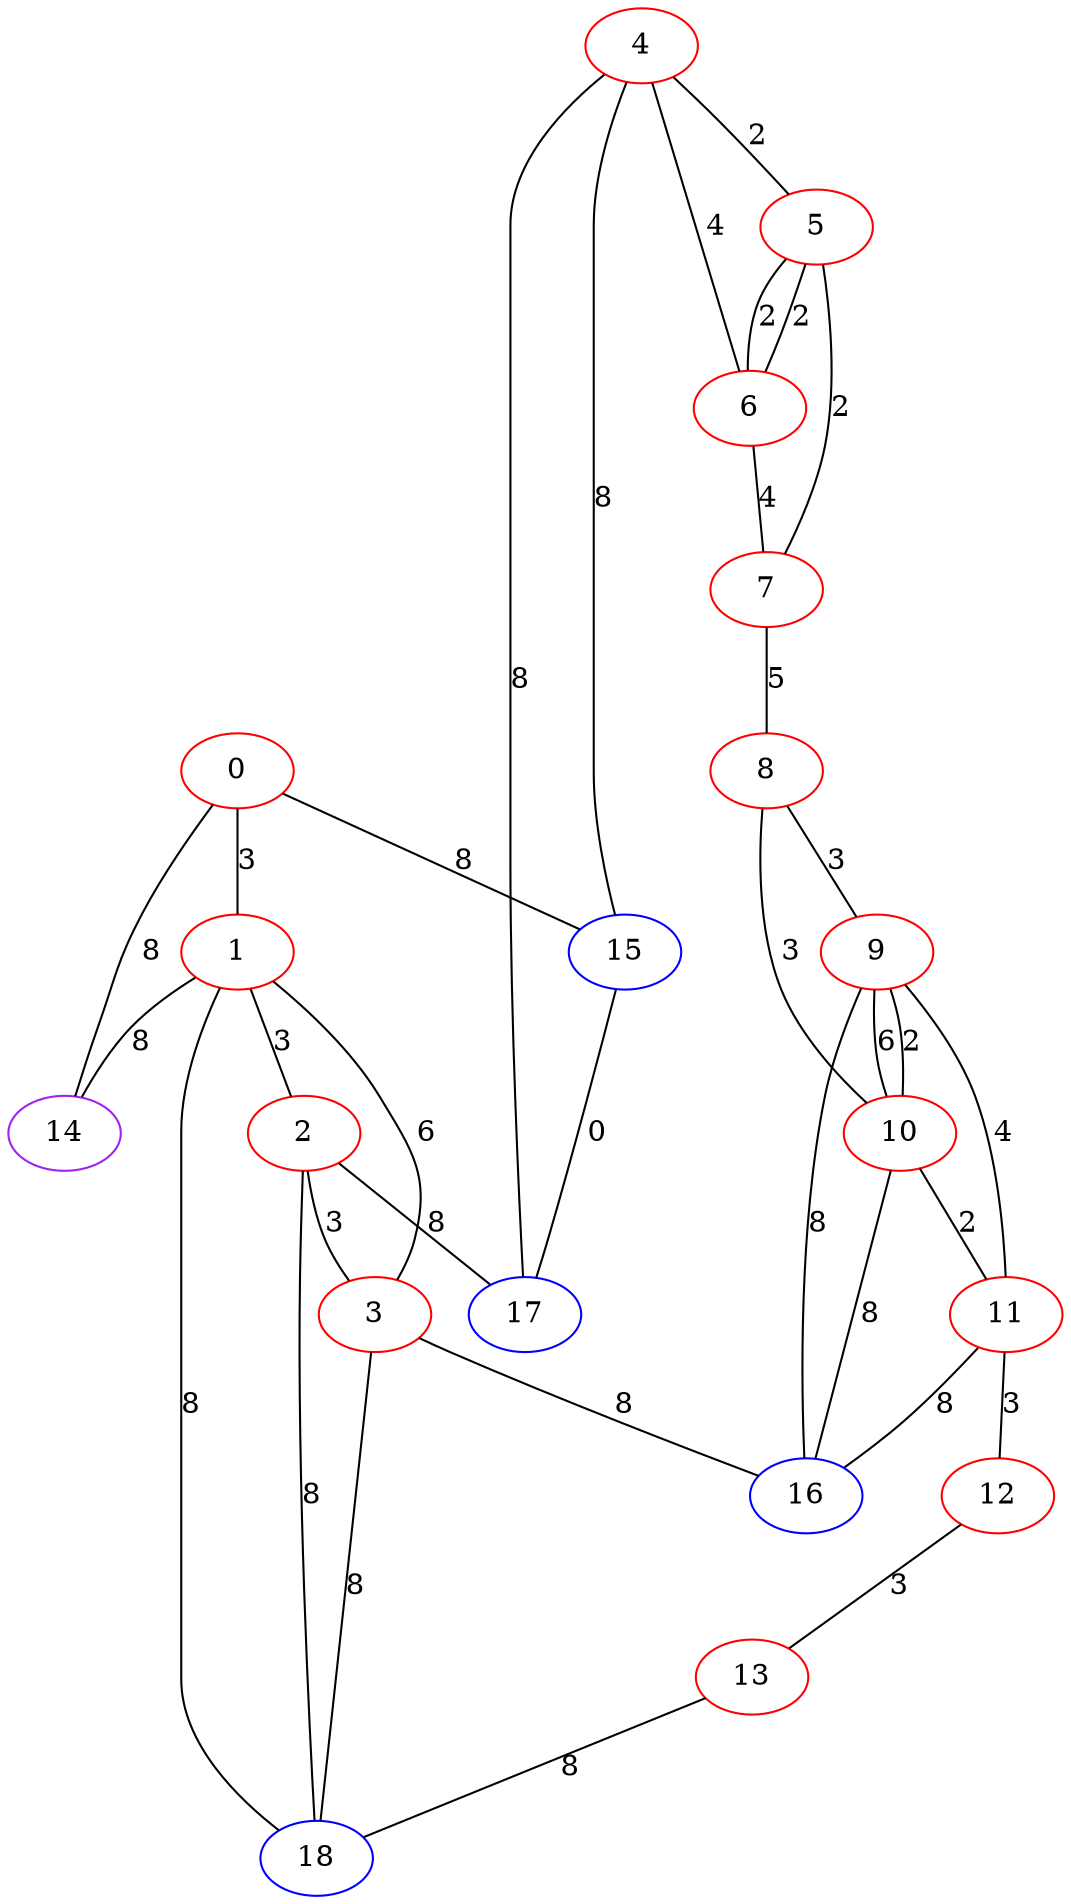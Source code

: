 graph "" {
0 [color=red, weight=1];
1 [color=red, weight=1];
2 [color=red, weight=1];
3 [color=red, weight=1];
4 [color=red, weight=1];
5 [color=red, weight=1];
6 [color=red, weight=1];
7 [color=red, weight=1];
8 [color=red, weight=1];
9 [color=red, weight=1];
10 [color=red, weight=1];
11 [color=red, weight=1];
12 [color=red, weight=1];
13 [color=red, weight=1];
14 [color=purple, weight=4];
15 [color=blue, weight=3];
16 [color=blue, weight=3];
17 [color=blue, weight=3];
18 [color=blue, weight=3];
0 -- 1  [key=0, label=3];
0 -- 14  [key=0, label=8];
0 -- 15  [key=0, label=8];
1 -- 2  [key=0, label=3];
1 -- 3  [key=0, label=6];
1 -- 18  [key=0, label=8];
1 -- 14  [key=0, label=8];
2 -- 18  [key=0, label=8];
2 -- 3  [key=0, label=3];
2 -- 17  [key=0, label=8];
3 -- 16  [key=0, label=8];
3 -- 18  [key=0, label=8];
4 -- 17  [key=0, label=8];
4 -- 5  [key=0, label=2];
4 -- 6  [key=0, label=4];
4 -- 15  [key=0, label=8];
5 -- 6  [key=0, label=2];
5 -- 6  [key=1, label=2];
5 -- 7  [key=0, label=2];
6 -- 7  [key=0, label=4];
7 -- 8  [key=0, label=5];
8 -- 9  [key=0, label=3];
8 -- 10  [key=0, label=3];
9 -- 16  [key=0, label=8];
9 -- 10  [key=0, label=2];
9 -- 10  [key=1, label=6];
9 -- 11  [key=0, label=4];
10 -- 11  [key=0, label=2];
10 -- 16  [key=0, label=8];
11 -- 16  [key=0, label=8];
11 -- 12  [key=0, label=3];
12 -- 13  [key=0, label=3];
13 -- 18  [key=0, label=8];
15 -- 17  [key=0, label=0];
}
